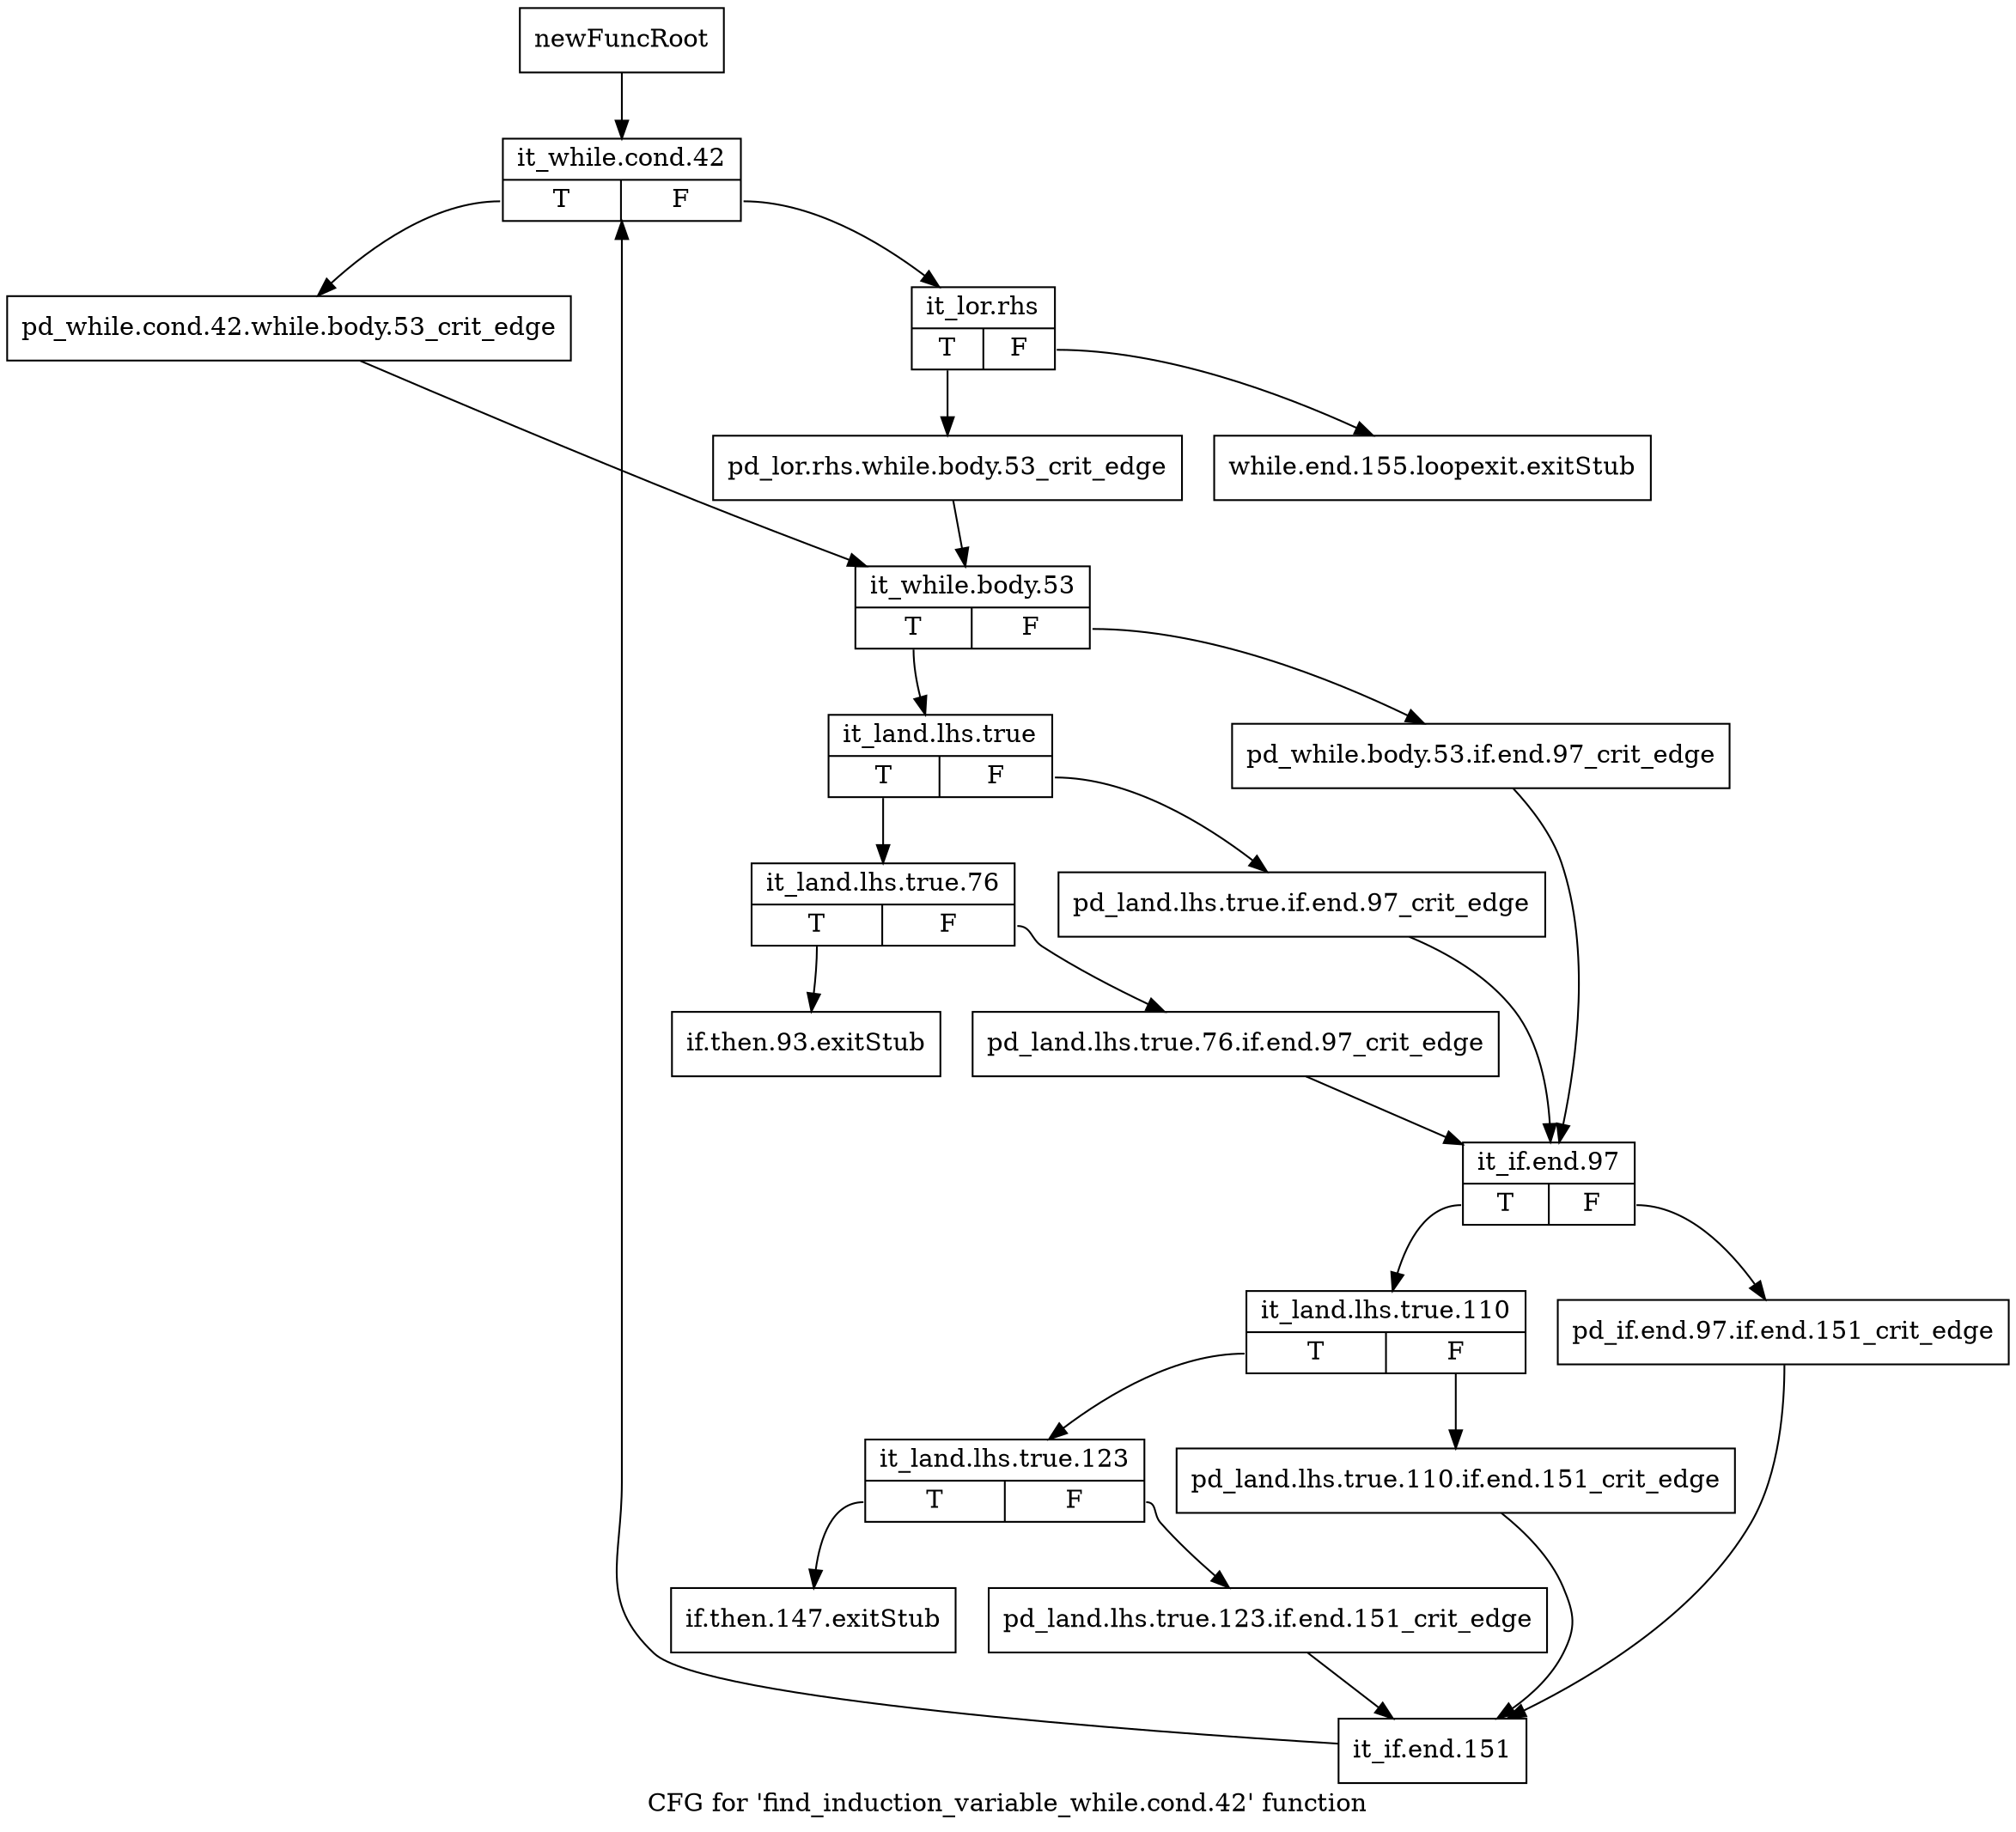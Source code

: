 digraph "CFG for 'find_induction_variable_while.cond.42' function" {
	label="CFG for 'find_induction_variable_while.cond.42' function";

	Node0xaa7d6b0 [shape=record,label="{newFuncRoot}"];
	Node0xaa7d6b0 -> Node0xaa802d0;
	Node0xaa801e0 [shape=record,label="{while.end.155.loopexit.exitStub}"];
	Node0xaa80230 [shape=record,label="{if.then.93.exitStub}"];
	Node0xaa80280 [shape=record,label="{if.then.147.exitStub}"];
	Node0xaa802d0 [shape=record,label="{it_while.cond.42|{<s0>T|<s1>F}}"];
	Node0xaa802d0:s0 -> Node0xaa803c0;
	Node0xaa802d0:s1 -> Node0xaa80320;
	Node0xaa80320 [shape=record,label="{it_lor.rhs|{<s0>T|<s1>F}}"];
	Node0xaa80320:s0 -> Node0xaa80370;
	Node0xaa80320:s1 -> Node0xaa801e0;
	Node0xaa80370 [shape=record,label="{pd_lor.rhs.while.body.53_crit_edge}"];
	Node0xaa80370 -> Node0xaa80410;
	Node0xaa803c0 [shape=record,label="{pd_while.cond.42.while.body.53_crit_edge}"];
	Node0xaa803c0 -> Node0xaa80410;
	Node0xaa80410 [shape=record,label="{it_while.body.53|{<s0>T|<s1>F}}"];
	Node0xaa80410:s0 -> Node0xaa804b0;
	Node0xaa80410:s1 -> Node0xaa80460;
	Node0xaa80460 [shape=record,label="{pd_while.body.53.if.end.97_crit_edge}"];
	Node0xaa80460 -> Node0xaa805f0;
	Node0xaa804b0 [shape=record,label="{it_land.lhs.true|{<s0>T|<s1>F}}"];
	Node0xaa804b0:s0 -> Node0xaa80550;
	Node0xaa804b0:s1 -> Node0xaa80500;
	Node0xaa80500 [shape=record,label="{pd_land.lhs.true.if.end.97_crit_edge}"];
	Node0xaa80500 -> Node0xaa805f0;
	Node0xaa80550 [shape=record,label="{it_land.lhs.true.76|{<s0>T|<s1>F}}"];
	Node0xaa80550:s0 -> Node0xaa80230;
	Node0xaa80550:s1 -> Node0xaa805a0;
	Node0xaa805a0 [shape=record,label="{pd_land.lhs.true.76.if.end.97_crit_edge}"];
	Node0xaa805a0 -> Node0xaa805f0;
	Node0xaa805f0 [shape=record,label="{it_if.end.97|{<s0>T|<s1>F}}"];
	Node0xaa805f0:s0 -> Node0xaa80690;
	Node0xaa805f0:s1 -> Node0xaa80640;
	Node0xaa80640 [shape=record,label="{pd_if.end.97.if.end.151_crit_edge}"];
	Node0xaa80640 -> Node0xaa807d0;
	Node0xaa80690 [shape=record,label="{it_land.lhs.true.110|{<s0>T|<s1>F}}"];
	Node0xaa80690:s0 -> Node0xaa80730;
	Node0xaa80690:s1 -> Node0xaa806e0;
	Node0xaa806e0 [shape=record,label="{pd_land.lhs.true.110.if.end.151_crit_edge}"];
	Node0xaa806e0 -> Node0xaa807d0;
	Node0xaa80730 [shape=record,label="{it_land.lhs.true.123|{<s0>T|<s1>F}}"];
	Node0xaa80730:s0 -> Node0xaa80280;
	Node0xaa80730:s1 -> Node0xaa80780;
	Node0xaa80780 [shape=record,label="{pd_land.lhs.true.123.if.end.151_crit_edge}"];
	Node0xaa80780 -> Node0xaa807d0;
	Node0xaa807d0 [shape=record,label="{it_if.end.151}"];
	Node0xaa807d0 -> Node0xaa802d0;
}
